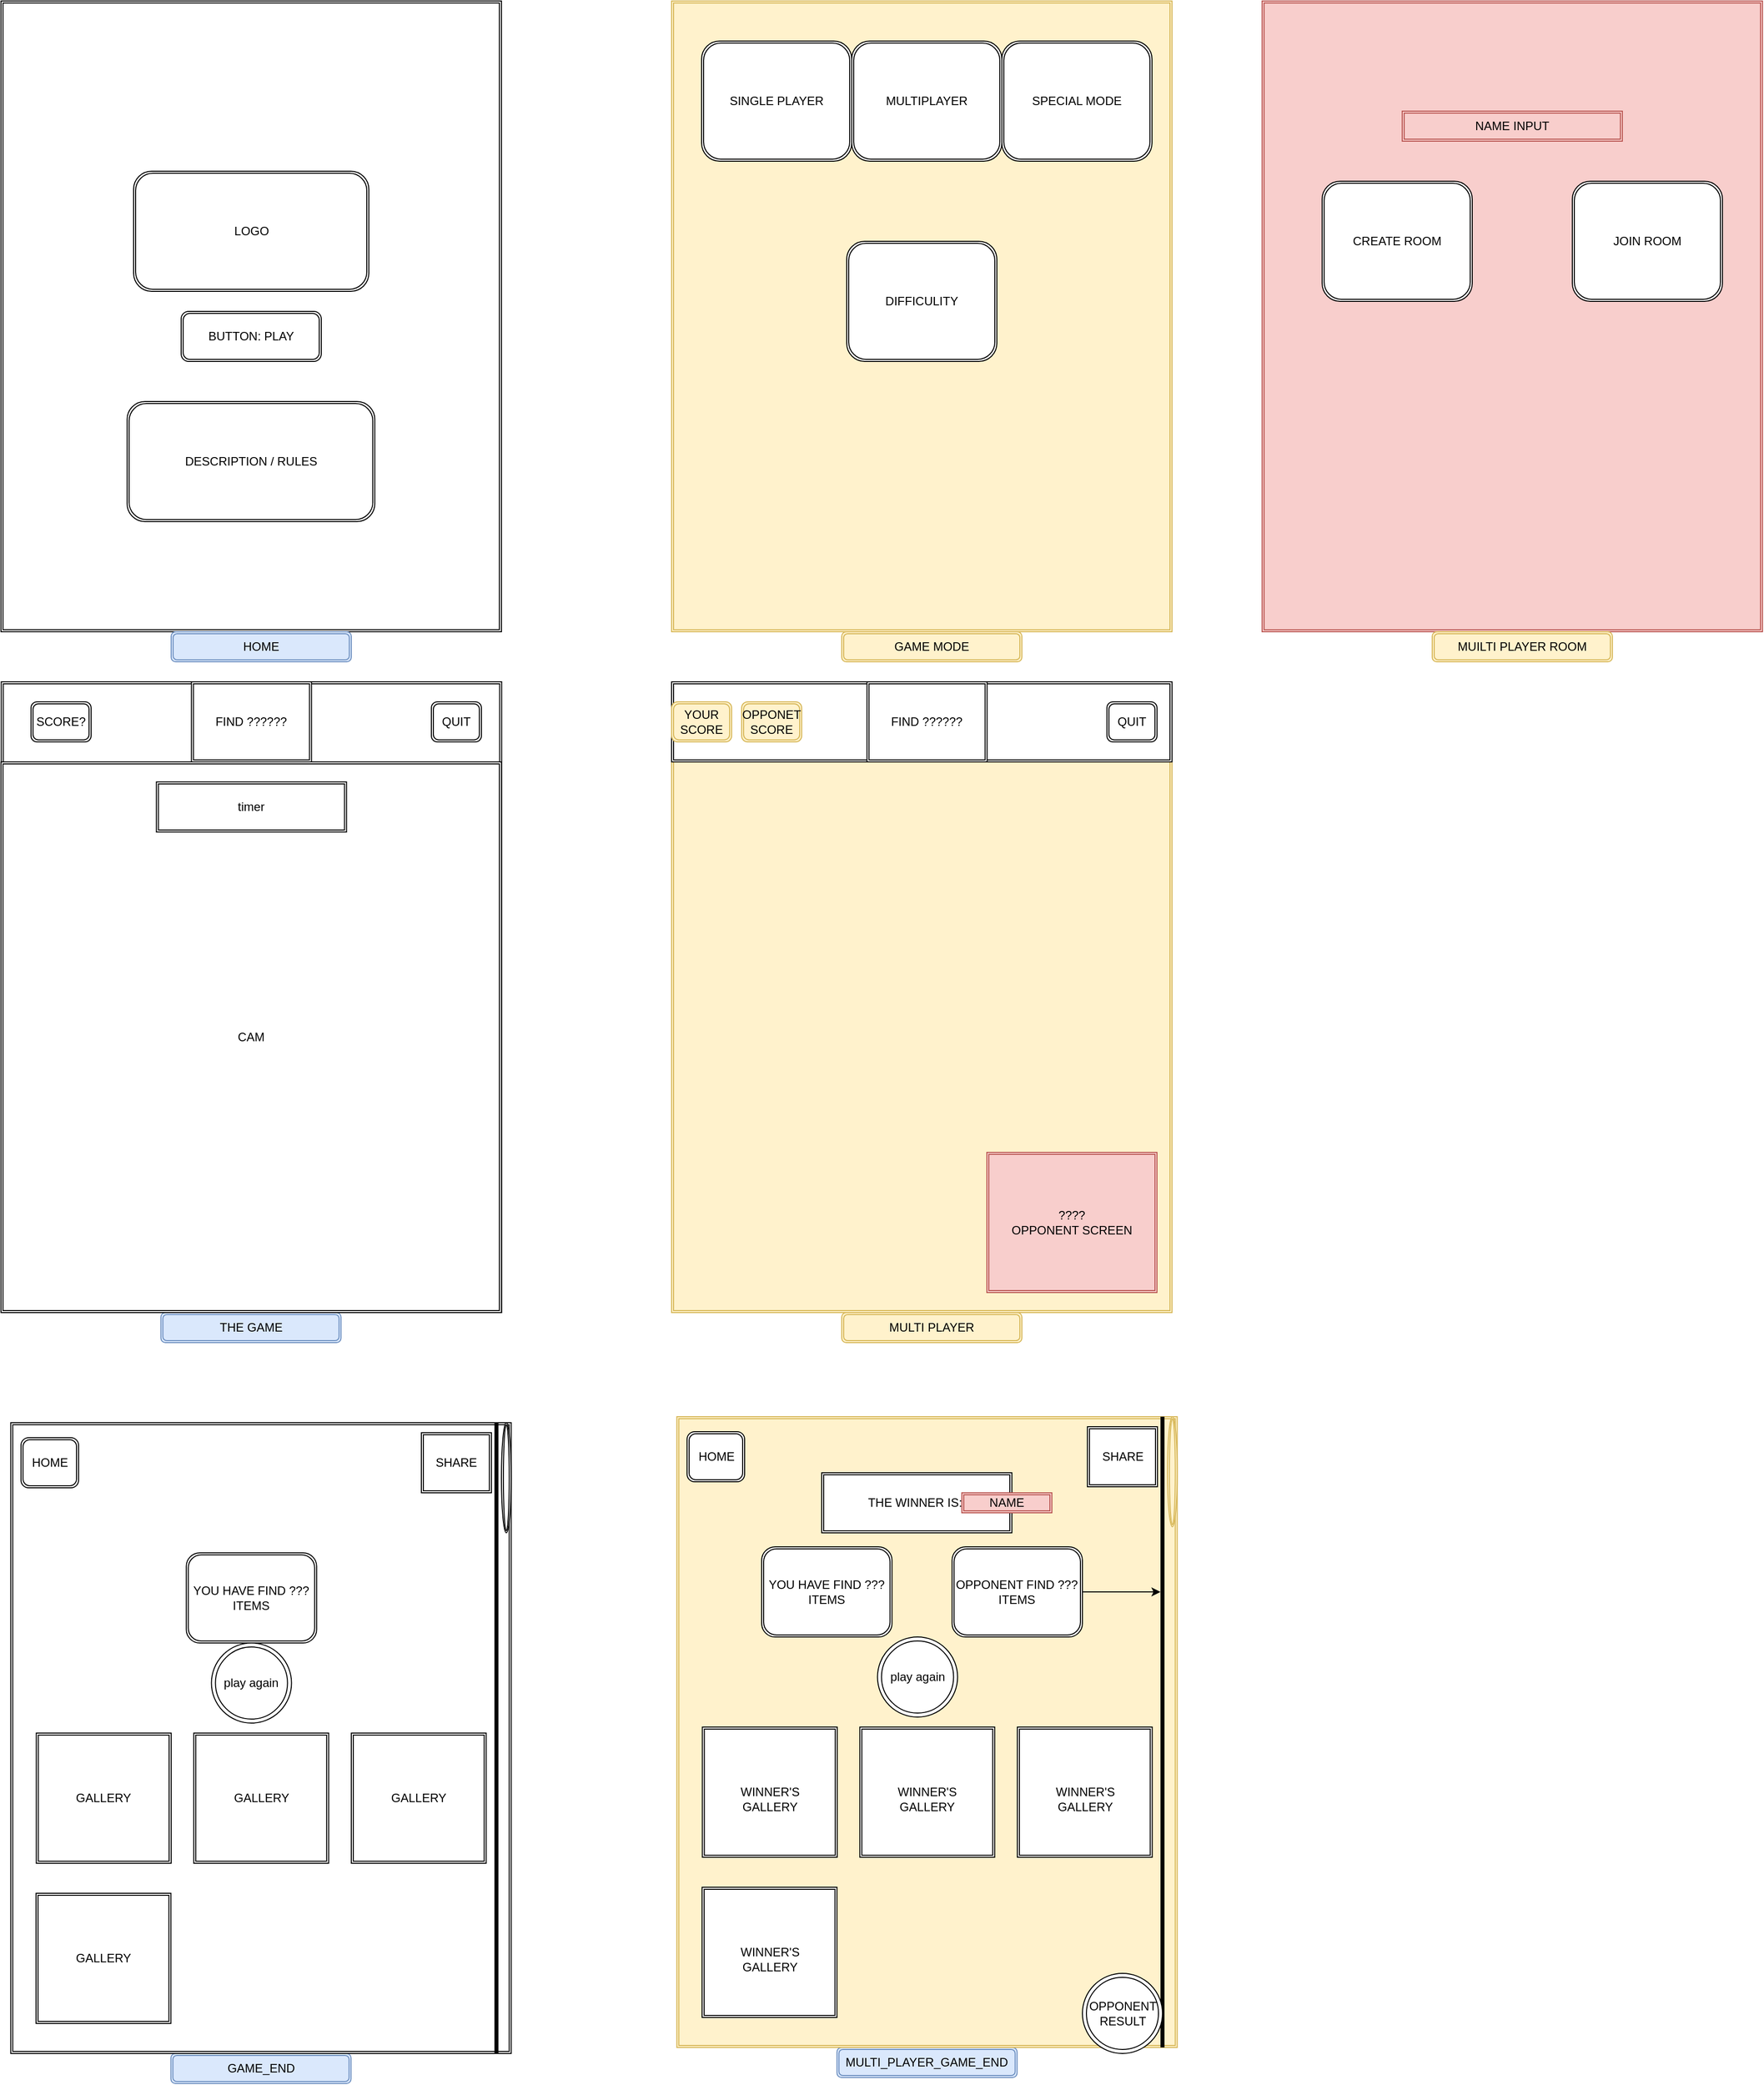 <mxfile>
    <diagram id="Ahz-8C-OED76HgBrKSky" name="Page-1">
        <mxGraphModel dx="1171" dy="1000" grid="1" gridSize="10" guides="1" tooltips="1" connect="1" arrows="1" fold="1" page="1" pageScale="1" pageWidth="827" pageHeight="1169" math="0" shadow="0">
            <root>
                <mxCell id="0"/>
                <mxCell id="1" parent="0"/>
                <mxCell id="3" value="" style="shape=ext;double=1;rounded=0;whiteSpace=wrap;html=1;" vertex="1" parent="1">
                    <mxGeometry x="40" y="10" width="500" height="630" as="geometry"/>
                </mxCell>
                <mxCell id="4" value="LOGO" style="shape=ext;double=1;rounded=1;whiteSpace=wrap;html=1;" vertex="1" parent="1">
                    <mxGeometry x="172.5" y="180" width="235" height="120" as="geometry"/>
                </mxCell>
                <mxCell id="5" value="BUTTON: PLAY" style="shape=ext;double=1;rounded=1;whiteSpace=wrap;html=1;" vertex="1" parent="1">
                    <mxGeometry x="220" y="320" width="140" height="50" as="geometry"/>
                </mxCell>
                <mxCell id="6" value="DESCRIPTION / RULES" style="shape=ext;double=1;rounded=1;whiteSpace=wrap;html=1;" vertex="1" parent="1">
                    <mxGeometry x="166" y="410" width="247.5" height="120" as="geometry"/>
                </mxCell>
                <mxCell id="8" value="" style="shape=ext;double=1;rounded=0;whiteSpace=wrap;html=1;" vertex="1" parent="1">
                    <mxGeometry x="40.25" y="690" width="500" height="630" as="geometry"/>
                </mxCell>
                <mxCell id="9" value="HOME" style="shape=ext;double=1;rounded=1;whiteSpace=wrap;html=1;fillColor=#dae8fc;strokeColor=#6c8ebf;" vertex="1" parent="1">
                    <mxGeometry x="210" y="640" width="180" height="30" as="geometry"/>
                </mxCell>
                <mxCell id="10" value="THE GAME" style="shape=ext;double=1;rounded=1;whiteSpace=wrap;html=1;fillColor=#dae8fc;strokeColor=#6c8ebf;" vertex="1" parent="1">
                    <mxGeometry x="199.75" y="1320" width="180" height="30" as="geometry"/>
                </mxCell>
                <mxCell id="11" value="CAM" style="shape=ext;double=1;rounded=0;whiteSpace=wrap;html=1;" vertex="1" parent="1">
                    <mxGeometry x="40" y="770" width="500" height="550" as="geometry"/>
                </mxCell>
                <mxCell id="14" value="" style="shape=ext;double=1;rounded=0;whiteSpace=wrap;html=1;fillColor=#fff2cc;strokeColor=#d6b656;" vertex="1" parent="1">
                    <mxGeometry x="710" y="10" width="500" height="630" as="geometry"/>
                </mxCell>
                <mxCell id="15" value="GAME MODE" style="shape=ext;double=1;rounded=1;whiteSpace=wrap;html=1;fillColor=#fff2cc;strokeColor=#d6b656;" vertex="1" parent="1">
                    <mxGeometry x="880" y="640" width="180" height="30" as="geometry"/>
                </mxCell>
                <mxCell id="16" value="DIFFICULITY" style="shape=ext;double=1;rounded=1;whiteSpace=wrap;html=1;" vertex="1" parent="1">
                    <mxGeometry x="885" y="250" width="150" height="120" as="geometry"/>
                </mxCell>
                <mxCell id="17" value="SPECIAL MODE" style="shape=ext;double=1;rounded=1;whiteSpace=wrap;html=1;" vertex="1" parent="1">
                    <mxGeometry x="1040" y="50" width="150" height="120" as="geometry"/>
                </mxCell>
                <mxCell id="18" value="SINGLE PLAYER" style="shape=ext;double=1;rounded=1;whiteSpace=wrap;html=1;" vertex="1" parent="1">
                    <mxGeometry x="740" y="50" width="150" height="120" as="geometry"/>
                </mxCell>
                <mxCell id="19" value="MULTIPLAYER" style="shape=ext;double=1;rounded=1;whiteSpace=wrap;html=1;" vertex="1" parent="1">
                    <mxGeometry x="890" y="50" width="150" height="120" as="geometry"/>
                </mxCell>
                <mxCell id="21" value="timer" style="shape=ext;double=1;rounded=0;whiteSpace=wrap;html=1;" vertex="1" parent="1">
                    <mxGeometry x="195.25" y="790" width="190" height="50" as="geometry"/>
                </mxCell>
                <mxCell id="22" value="QUIT" style="shape=ext;double=1;rounded=1;whiteSpace=wrap;html=1;" vertex="1" parent="1">
                    <mxGeometry x="470" y="710" width="50" height="40" as="geometry"/>
                </mxCell>
                <mxCell id="23" value="FIND ??????" style="shape=ext;double=1;rounded=0;whiteSpace=wrap;html=1;" vertex="1" parent="1">
                    <mxGeometry x="230.25" y="690" width="120" height="80" as="geometry"/>
                </mxCell>
                <mxCell id="26" value="SCORE?" style="shape=ext;double=1;rounded=1;whiteSpace=wrap;html=1;" vertex="1" parent="1">
                    <mxGeometry x="70" y="710" width="60" height="40" as="geometry"/>
                </mxCell>
                <mxCell id="27" value="" style="shape=ext;double=1;rounded=0;whiteSpace=wrap;html=1;fillColor=#fff2cc;strokeColor=#d6b656;" vertex="1" parent="1">
                    <mxGeometry x="710" y="690" width="500" height="630" as="geometry"/>
                </mxCell>
                <mxCell id="28" value="MULTI PLAYER" style="shape=ext;double=1;rounded=1;whiteSpace=wrap;html=1;fillColor=#fff2cc;strokeColor=#d6b656;" vertex="1" parent="1">
                    <mxGeometry x="880" y="1320" width="180" height="30" as="geometry"/>
                </mxCell>
                <mxCell id="34" value="" style="shape=ext;double=1;rounded=0;whiteSpace=wrap;html=1;" vertex="1" parent="1">
                    <mxGeometry x="710" y="690" width="500" height="80" as="geometry"/>
                </mxCell>
                <mxCell id="35" value="QUIT" style="shape=ext;double=1;rounded=1;whiteSpace=wrap;html=1;" vertex="1" parent="1">
                    <mxGeometry x="1145" y="710" width="50" height="40" as="geometry"/>
                </mxCell>
                <mxCell id="36" value="FIND ??????" style="shape=ext;double=1;rounded=0;whiteSpace=wrap;html=1;" vertex="1" parent="1">
                    <mxGeometry x="905.25" y="690" width="120" height="80" as="geometry"/>
                </mxCell>
                <mxCell id="37" value="YOUR&lt;br&gt;SCORE" style="shape=ext;double=1;rounded=1;whiteSpace=wrap;html=1;fillColor=#fff2cc;strokeColor=#d6b656;" vertex="1" parent="1">
                    <mxGeometry x="710" y="710" width="60" height="40" as="geometry"/>
                </mxCell>
                <mxCell id="38" value="OPPONET&lt;br&gt;SCORE" style="shape=ext;double=1;rounded=1;whiteSpace=wrap;html=1;fillColor=#fff2cc;strokeColor=#d6b656;" vertex="1" parent="1">
                    <mxGeometry x="780" y="710" width="60" height="40" as="geometry"/>
                </mxCell>
                <mxCell id="39" value="????&lt;br&gt;OPPONENT SCREEN" style="shape=ext;double=1;rounded=0;whiteSpace=wrap;html=1;fillColor=#f8cecc;strokeColor=#b85450;" vertex="1" parent="1">
                    <mxGeometry x="1025" y="1160" width="170" height="140" as="geometry"/>
                </mxCell>
                <mxCell id="41" value="GAME_END" style="shape=ext;double=1;rounded=1;whiteSpace=wrap;html=1;fillColor=#dae8fc;strokeColor=#6c8ebf;" vertex="1" parent="1">
                    <mxGeometry x="209.75" y="2060" width="180" height="30" as="geometry"/>
                </mxCell>
                <mxCell id="43" value="" style="shape=ext;double=1;rounded=0;whiteSpace=wrap;html=1;" vertex="1" parent="1">
                    <mxGeometry x="49.75" y="1430" width="500" height="630" as="geometry"/>
                </mxCell>
                <mxCell id="45" value="GALLERY" style="shape=ext;double=1;rounded=0;whiteSpace=wrap;html=1;" vertex="1" parent="1">
                    <mxGeometry x="75.25" y="1740" width="134.75" height="130" as="geometry"/>
                </mxCell>
                <mxCell id="46" value="YOU HAVE FIND ??? ITEMS" style="shape=ext;double=1;rounded=1;whiteSpace=wrap;html=1;" vertex="1" parent="1">
                    <mxGeometry x="225.13" y="1560" width="130.25" height="90" as="geometry"/>
                </mxCell>
                <mxCell id="47" value="&lt;span&gt;GALLERY&lt;/span&gt;" style="shape=ext;double=1;rounded=0;whiteSpace=wrap;html=1;" vertex="1" parent="1">
                    <mxGeometry x="232.62" y="1740" width="134.75" height="130" as="geometry"/>
                </mxCell>
                <mxCell id="48" value="&lt;span&gt;GALLERY&lt;/span&gt;" style="shape=ext;double=1;rounded=0;whiteSpace=wrap;html=1;" vertex="1" parent="1">
                    <mxGeometry x="390" y="1740" width="134.75" height="130" as="geometry"/>
                </mxCell>
                <mxCell id="49" value="&lt;span&gt;GALLERY&lt;/span&gt;" style="shape=ext;double=1;rounded=0;whiteSpace=wrap;html=1;" vertex="1" parent="1">
                    <mxGeometry x="75" y="1900" width="134.75" height="130" as="geometry"/>
                </mxCell>
                <mxCell id="51" value="" style="line;strokeWidth=4;direction=south;html=1;perimeter=backbonePerimeter;points=[];outlineConnect=0;" vertex="1" parent="1">
                    <mxGeometry x="530" y="1430" width="10" height="630" as="geometry"/>
                </mxCell>
                <mxCell id="52" value="" style="ellipse;shape=doubleEllipse;whiteSpace=wrap;html=1;" vertex="1" parent="1">
                    <mxGeometry x="540" y="1430" width="9.75" height="110" as="geometry"/>
                </mxCell>
                <mxCell id="53" value="SHARE" style="shape=ext;double=1;rounded=0;whiteSpace=wrap;html=1;" vertex="1" parent="1">
                    <mxGeometry x="460" y="1440" width="70" height="60" as="geometry"/>
                </mxCell>
                <mxCell id="54" value="HOME" style="shape=ext;double=1;rounded=1;whiteSpace=wrap;html=1;" vertex="1" parent="1">
                    <mxGeometry x="60" y="1445" width="57.5" height="50" as="geometry"/>
                </mxCell>
                <mxCell id="56" value="play again" style="ellipse;shape=doubleEllipse;whiteSpace=wrap;html=1;aspect=fixed;" vertex="1" parent="1">
                    <mxGeometry x="250.26" y="1650" width="80" height="80" as="geometry"/>
                </mxCell>
                <mxCell id="57" value="MULTI_PLAYER_GAME_END" style="shape=ext;double=1;rounded=1;whiteSpace=wrap;html=1;fillColor=#dae8fc;strokeColor=#6c8ebf;" vertex="1" parent="1">
                    <mxGeometry x="875.25" y="2054" width="180" height="30" as="geometry"/>
                </mxCell>
                <mxCell id="58" value="" style="shape=ext;double=1;rounded=0;whiteSpace=wrap;html=1;fillColor=#fff2cc;strokeColor=#d6b656;" vertex="1" parent="1">
                    <mxGeometry x="715.25" y="1424" width="500" height="630" as="geometry"/>
                </mxCell>
                <mxCell id="59" value="&lt;br&gt;WINNER'S&lt;br&gt;GALLERY" style="shape=ext;double=1;rounded=0;whiteSpace=wrap;html=1;" vertex="1" parent="1">
                    <mxGeometry x="740.75" y="1734" width="134.75" height="130" as="geometry"/>
                </mxCell>
                <mxCell id="60" value="YOU HAVE FIND ??? ITEMS" style="shape=ext;double=1;rounded=1;whiteSpace=wrap;html=1;" vertex="1" parent="1">
                    <mxGeometry x="800" y="1554" width="130.25" height="90" as="geometry"/>
                </mxCell>
                <mxCell id="61" value="&lt;br&gt;WINNER'S&lt;br&gt;GALLERY" style="shape=ext;double=1;rounded=0;whiteSpace=wrap;html=1;" vertex="1" parent="1">
                    <mxGeometry x="898.12" y="1734" width="134.75" height="130" as="geometry"/>
                </mxCell>
                <mxCell id="62" value="&lt;br&gt;WINNER'S&lt;br&gt;GALLERY" style="shape=ext;double=1;rounded=0;whiteSpace=wrap;html=1;" vertex="1" parent="1">
                    <mxGeometry x="1055.5" y="1734" width="134.75" height="130" as="geometry"/>
                </mxCell>
                <mxCell id="63" value="&lt;br&gt;WINNER'S&lt;br&gt;GALLERY" style="shape=ext;double=1;rounded=0;whiteSpace=wrap;html=1;" vertex="1" parent="1">
                    <mxGeometry x="740.5" y="1894" width="134.75" height="130" as="geometry"/>
                </mxCell>
                <mxCell id="64" value="" style="line;strokeWidth=4;direction=south;html=1;perimeter=backbonePerimeter;points=[];outlineConnect=0;" vertex="1" parent="1">
                    <mxGeometry x="1195.5" y="1424" width="10" height="630" as="geometry"/>
                </mxCell>
                <mxCell id="65" value="" style="ellipse;shape=doubleEllipse;whiteSpace=wrap;html=1;fillColor=#fff2cc;strokeColor=#d6b656;" vertex="1" parent="1">
                    <mxGeometry x="1205.5" y="1424" width="9.75" height="110" as="geometry"/>
                </mxCell>
                <mxCell id="66" value="SHARE" style="shape=ext;double=1;rounded=0;whiteSpace=wrap;html=1;" vertex="1" parent="1">
                    <mxGeometry x="1125.5" y="1434" width="70" height="60" as="geometry"/>
                </mxCell>
                <mxCell id="67" value="HOME" style="shape=ext;double=1;rounded=1;whiteSpace=wrap;html=1;" vertex="1" parent="1">
                    <mxGeometry x="725.5" y="1439" width="57.5" height="50" as="geometry"/>
                </mxCell>
                <mxCell id="68" value="play again" style="ellipse;shape=doubleEllipse;whiteSpace=wrap;html=1;aspect=fixed;" vertex="1" parent="1">
                    <mxGeometry x="915.76" y="1644" width="80" height="80" as="geometry"/>
                </mxCell>
                <mxCell id="69" value="OPPONENT&lt;br&gt;RESULT" style="ellipse;shape=doubleEllipse;whiteSpace=wrap;html=1;aspect=fixed;" vertex="1" parent="1">
                    <mxGeometry x="1120.5" y="1980" width="80" height="80" as="geometry"/>
                </mxCell>
                <mxCell id="75" value="" style="edgeStyle=none;html=1;" edge="1" parent="1" source="70" target="64">
                    <mxGeometry relative="1" as="geometry"/>
                </mxCell>
                <mxCell id="70" value="OPPONENT FIND ??? ITEMS" style="shape=ext;double=1;rounded=1;whiteSpace=wrap;html=1;" vertex="1" parent="1">
                    <mxGeometry x="990.25" y="1554" width="130.25" height="90" as="geometry"/>
                </mxCell>
                <mxCell id="71" value="" style="shape=ext;double=1;rounded=0;whiteSpace=wrap;html=1;fillColor=#f8cecc;strokeColor=#b85450;" vertex="1" parent="1">
                    <mxGeometry x="1300" y="10" width="500" height="630" as="geometry"/>
                </mxCell>
                <mxCell id="72" value="MUILTI PLAYER ROOM" style="shape=ext;double=1;rounded=1;whiteSpace=wrap;html=1;fillColor=#fff2cc;strokeColor=#d6b656;" vertex="1" parent="1">
                    <mxGeometry x="1470" y="640" width="180" height="30" as="geometry"/>
                </mxCell>
                <mxCell id="73" value="CREATE ROOM" style="shape=ext;double=1;rounded=1;whiteSpace=wrap;html=1;" vertex="1" parent="1">
                    <mxGeometry x="1360" y="190" width="150" height="120" as="geometry"/>
                </mxCell>
                <mxCell id="74" value="JOIN ROOM" style="shape=ext;double=1;rounded=1;whiteSpace=wrap;html=1;" vertex="1" parent="1">
                    <mxGeometry x="1610" y="190" width="150" height="120" as="geometry"/>
                </mxCell>
                <mxCell id="78" value="THE WINNER IS:&amp;nbsp;" style="shape=ext;double=1;rounded=0;whiteSpace=wrap;html=1;" vertex="1" parent="1">
                    <mxGeometry x="860" y="1480" width="190" height="60" as="geometry"/>
                </mxCell>
                <mxCell id="79" value="NAME INPUT" style="shape=ext;double=1;rounded=0;whiteSpace=wrap;html=1;fillColor=#f8cecc;strokeColor=#b85450;" vertex="1" parent="1">
                    <mxGeometry x="1440" y="120" width="220" height="30" as="geometry"/>
                </mxCell>
                <mxCell id="81" value="NAME" style="shape=ext;double=1;rounded=0;whiteSpace=wrap;html=1;fillColor=#f8cecc;strokeColor=#b85450;" vertex="1" parent="1">
                    <mxGeometry x="1000" y="1500" width="90" height="20" as="geometry"/>
                </mxCell>
            </root>
        </mxGraphModel>
    </diagram>
</mxfile>